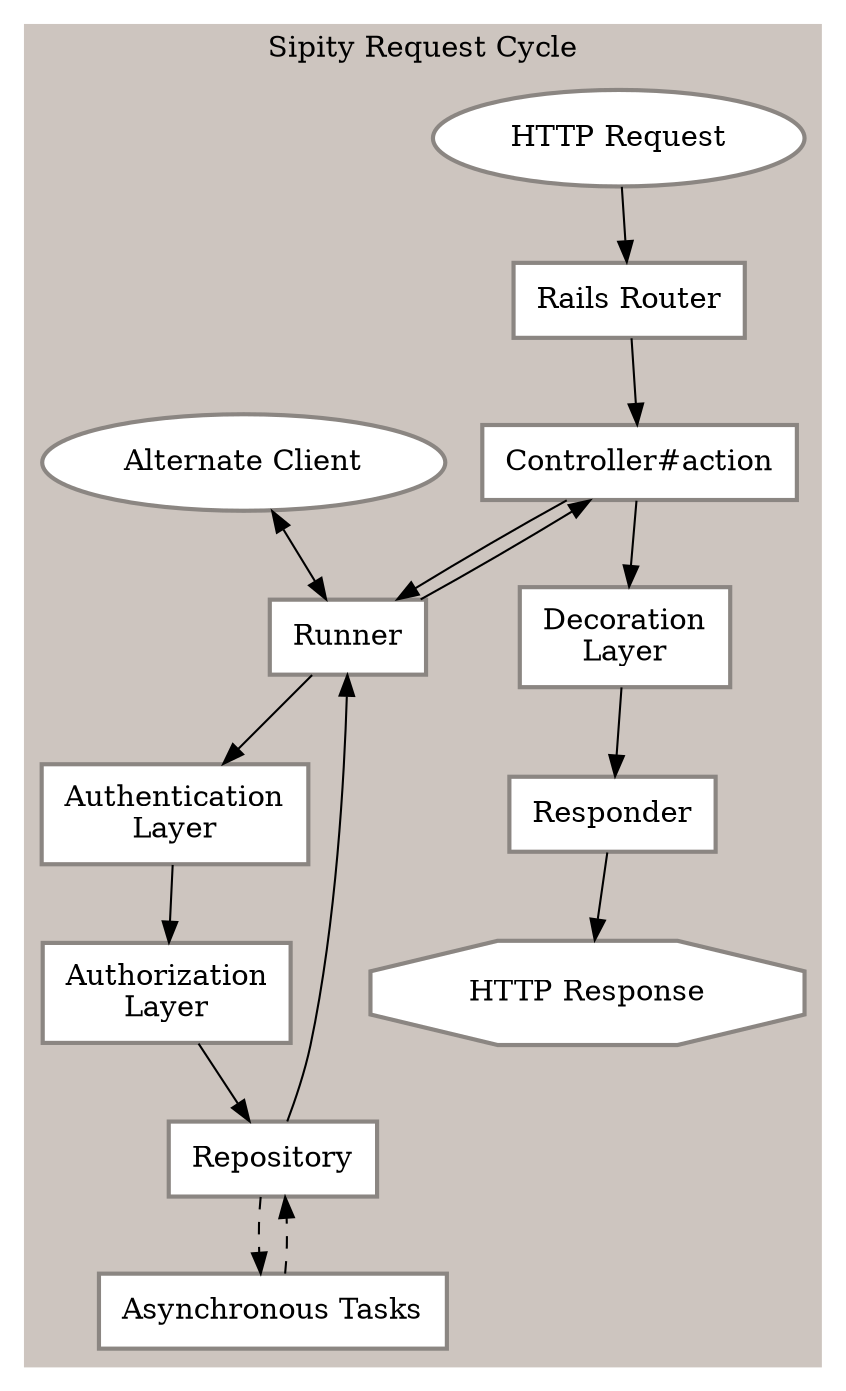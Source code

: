 digraph "G" {
    compound=true;
    node[color="grey15" shape=record penwidth=2 margin="0.15, 0.125"];

    subgraph cluster_0 {
        label="Sipity Request Cycle"
        color="seashell3"
        style="filled"
        node[style=filled fillcolor=white color="seashell4"]
        request[shape=oval label="HTTP Request"]
        router[label="Rails Router"]
        controller[label="Controller#action"]
        runner[label="Runner"]
        authentication[label="Authentication\nLayer"]
        authorization[label="Authorization\nLayer"]
        repository[label="Repository"]
        decorator[label="Decoration\nLayer"]
        responder[label="Responder"]
        response[shape=octagon label="HTTP Response"]
        command_line[shape=oval label="Alternate Client"]
        job[label="Asynchronous Tasks"]

        request -> router
        router -> controller
        controller -> runner
        command_line -> runner[dir=both]
        runner -> authentication
        authentication -> authorization
        authorization -> repository
        repository -> runner
        repository -> job [style="dashed"]
        job -> repository [style="dashed"]
        runner -> controller
        controller -> decorator
        decorator -> responder
        responder -> response
    }

}
